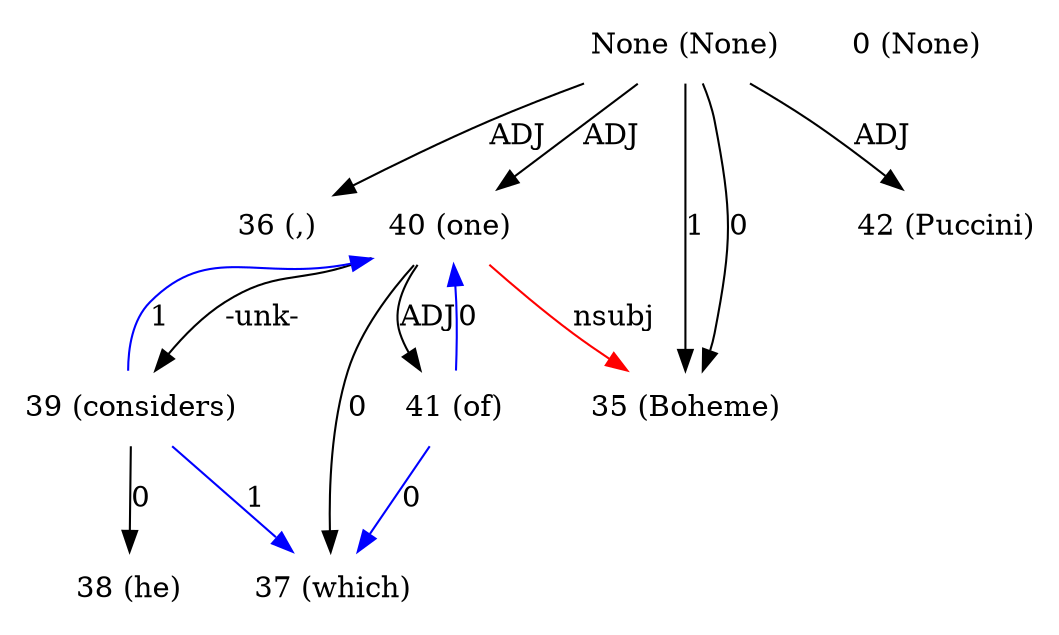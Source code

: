 digraph G{
edge [dir=forward]
node [shape=plaintext]

None [label="None (None)"]
None -> 36 [label="ADJ"]
None -> 40 [label="ADJ"]
None [label="None (None)"]
None -> 35 [label="0"]
None [label="None (None)"]
None -> 35 [label="1"]
None [label="None (None)"]
None -> 42 [label="ADJ"]
0 [label="0 (None)"]
35 [label="35 (Boheme)"]
40 -> 35 [label="nsubj", color="red"]
36 [label="36 (,)"]
37 [label="37 (which)"]
38 [label="38 (he)"]
39 [label="39 (considers)"]
39 -> 40 [label="1", color="blue"]
39 -> 37 [label="1", color="blue"]
39 -> 38 [label="0"]
40 [label="40 (one)"]
40 -> 37 [label="0"]
40 -> 41 [label="ADJ"]
40 -> 39 [label="-unk-"]
41 [label="41 (of)"]
41 -> 40 [label="0", color="blue"]
41 -> 37 [label="0", color="blue"]
42 [label="42 (Puccini)"]
}
